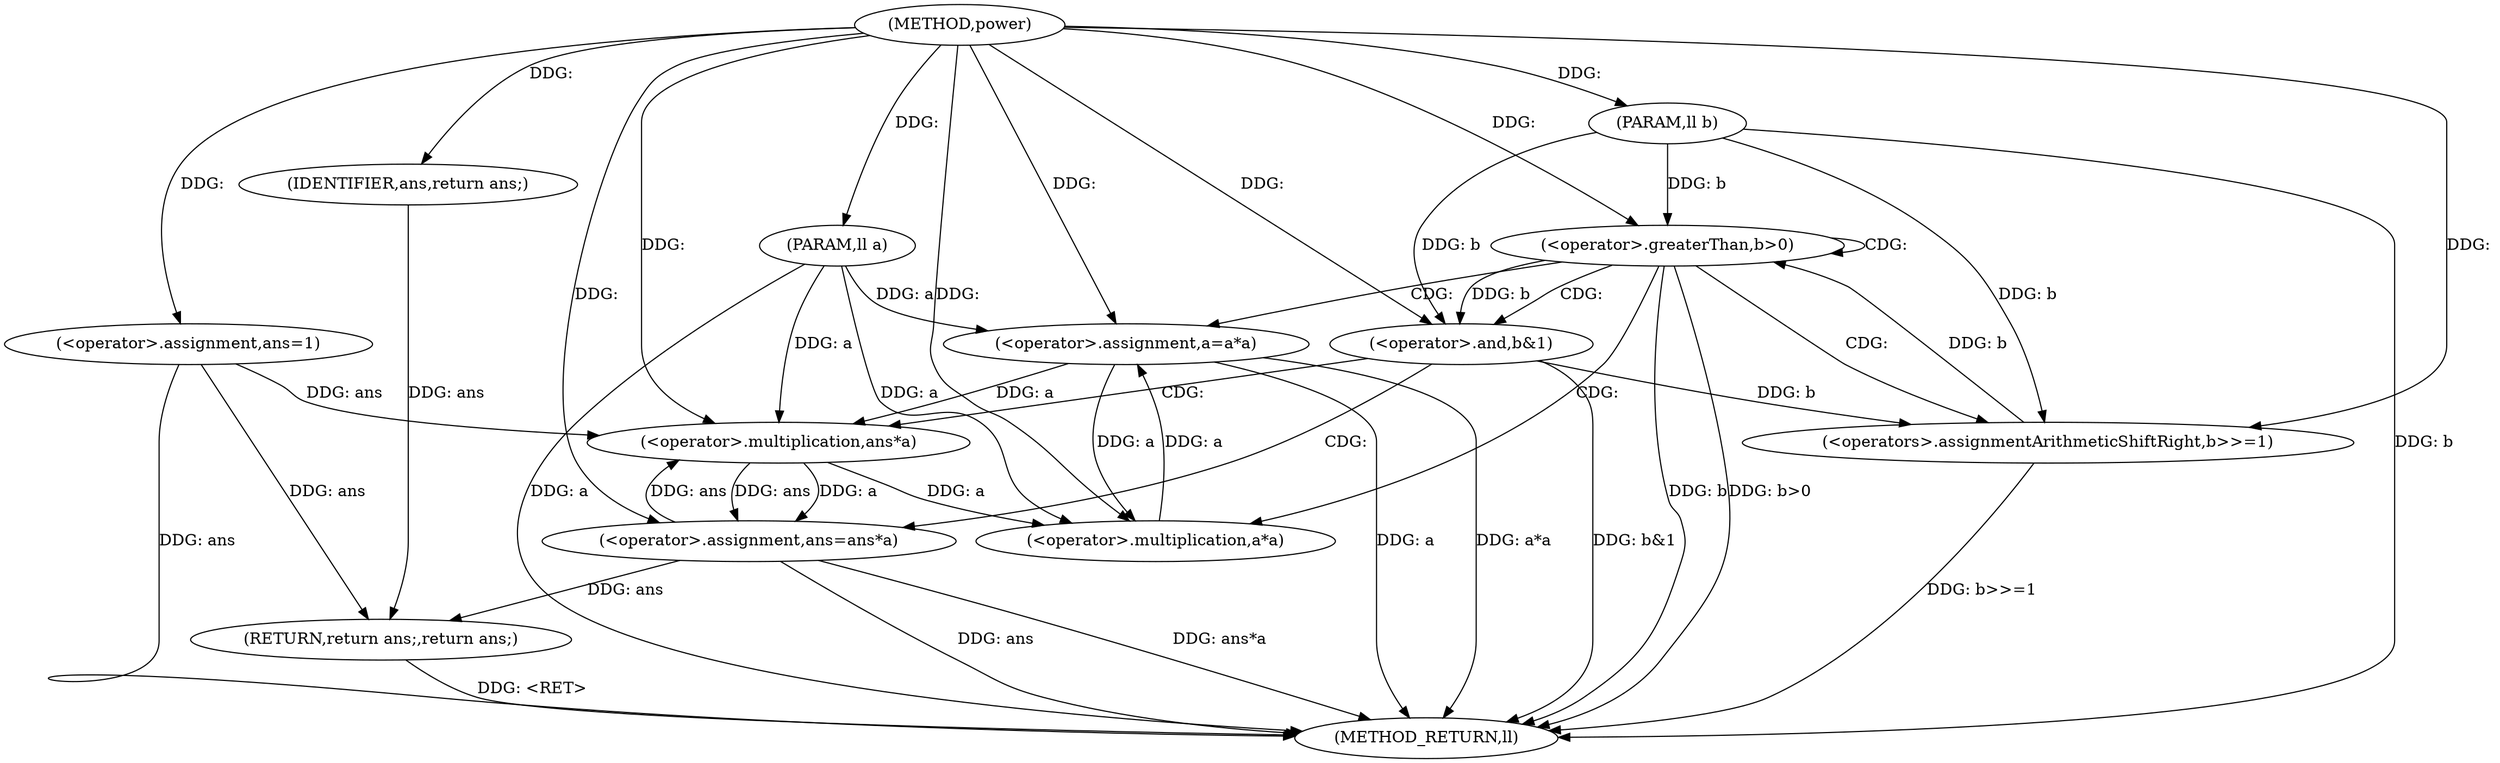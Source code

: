 digraph "power" {  
"1000289" [label = "(METHOD,power)" ]
"1000321" [label = "(METHOD_RETURN,ll)" ]
"1000290" [label = "(PARAM,ll a)" ]
"1000291" [label = "(PARAM,ll b)" ]
"1000294" [label = "(<operator>.assignment,ans=1)" ]
"1000319" [label = "(RETURN,return ans;,return ans;)" ]
"1000298" [label = "(<operator>.greaterThan,b>0)" ]
"1000320" [label = "(IDENTIFIER,ans,return ans;)" ]
"1000311" [label = "(<operator>.assignment,a=a*a)" ]
"1000316" [label = "(<operators>.assignmentArithmeticShiftRight,b>>=1)" ]
"1000303" [label = "(<operator>.and,b&1)" ]
"1000306" [label = "(<operator>.assignment,ans=ans*a)" ]
"1000313" [label = "(<operator>.multiplication,a*a)" ]
"1000308" [label = "(<operator>.multiplication,ans*a)" ]
  "1000319" -> "1000321"  [ label = "DDG: <RET>"] 
  "1000290" -> "1000321"  [ label = "DDG: a"] 
  "1000291" -> "1000321"  [ label = "DDG: b"] 
  "1000294" -> "1000321"  [ label = "DDG: ans"] 
  "1000298" -> "1000321"  [ label = "DDG: b"] 
  "1000298" -> "1000321"  [ label = "DDG: b>0"] 
  "1000303" -> "1000321"  [ label = "DDG: b&1"] 
  "1000306" -> "1000321"  [ label = "DDG: ans"] 
  "1000306" -> "1000321"  [ label = "DDG: ans*a"] 
  "1000311" -> "1000321"  [ label = "DDG: a"] 
  "1000311" -> "1000321"  [ label = "DDG: a*a"] 
  "1000316" -> "1000321"  [ label = "DDG: b>>=1"] 
  "1000289" -> "1000290"  [ label = "DDG: "] 
  "1000289" -> "1000291"  [ label = "DDG: "] 
  "1000289" -> "1000294"  [ label = "DDG: "] 
  "1000320" -> "1000319"  [ label = "DDG: ans"] 
  "1000294" -> "1000319"  [ label = "DDG: ans"] 
  "1000306" -> "1000319"  [ label = "DDG: ans"] 
  "1000289" -> "1000320"  [ label = "DDG: "] 
  "1000316" -> "1000298"  [ label = "DDG: b"] 
  "1000291" -> "1000298"  [ label = "DDG: b"] 
  "1000289" -> "1000298"  [ label = "DDG: "] 
  "1000313" -> "1000311"  [ label = "DDG: a"] 
  "1000308" -> "1000306"  [ label = "DDG: a"] 
  "1000308" -> "1000306"  [ label = "DDG: ans"] 
  "1000290" -> "1000311"  [ label = "DDG: a"] 
  "1000289" -> "1000311"  [ label = "DDG: "] 
  "1000303" -> "1000316"  [ label = "DDG: b"] 
  "1000291" -> "1000316"  [ label = "DDG: b"] 
  "1000289" -> "1000316"  [ label = "DDG: "] 
  "1000298" -> "1000303"  [ label = "DDG: b"] 
  "1000291" -> "1000303"  [ label = "DDG: b"] 
  "1000289" -> "1000303"  [ label = "DDG: "] 
  "1000289" -> "1000306"  [ label = "DDG: "] 
  "1000308" -> "1000313"  [ label = "DDG: a"] 
  "1000311" -> "1000313"  [ label = "DDG: a"] 
  "1000290" -> "1000313"  [ label = "DDG: a"] 
  "1000289" -> "1000313"  [ label = "DDG: "] 
  "1000294" -> "1000308"  [ label = "DDG: ans"] 
  "1000306" -> "1000308"  [ label = "DDG: ans"] 
  "1000289" -> "1000308"  [ label = "DDG: "] 
  "1000311" -> "1000308"  [ label = "DDG: a"] 
  "1000290" -> "1000308"  [ label = "DDG: a"] 
  "1000298" -> "1000303"  [ label = "CDG: "] 
  "1000298" -> "1000316"  [ label = "CDG: "] 
  "1000298" -> "1000298"  [ label = "CDG: "] 
  "1000298" -> "1000313"  [ label = "CDG: "] 
  "1000298" -> "1000311"  [ label = "CDG: "] 
  "1000303" -> "1000308"  [ label = "CDG: "] 
  "1000303" -> "1000306"  [ label = "CDG: "] 
}
